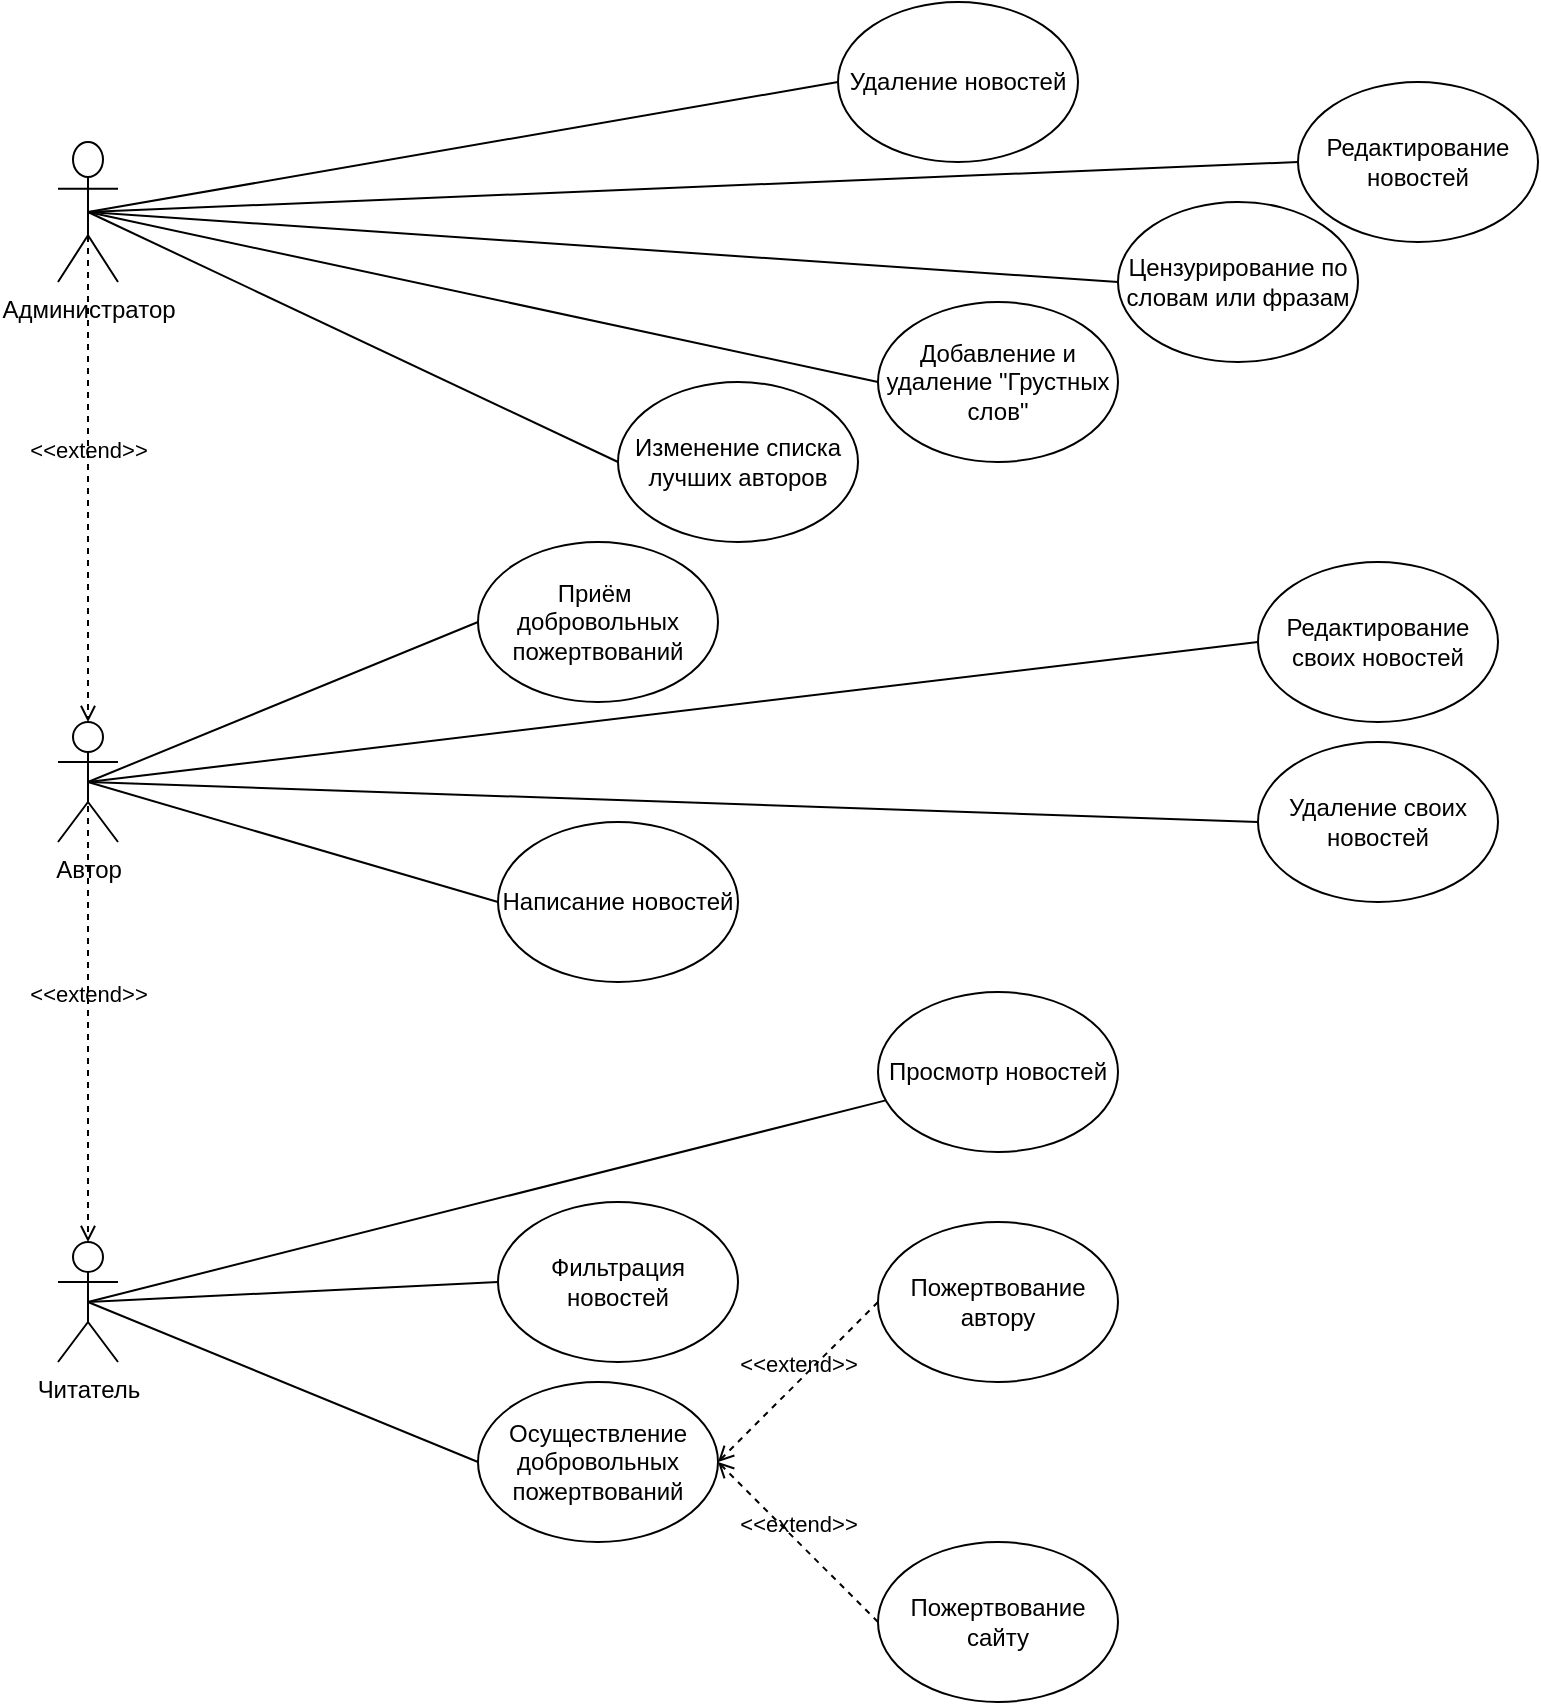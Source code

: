 <mxfile version="14.6.12" type="device"><diagram id="FjxDnnqk1fBWox1TciAd" name="Страница 1"><mxGraphModel dx="1422" dy="794" grid="1" gridSize="10" guides="1" tooltips="1" connect="1" arrows="1" fold="1" page="1" pageScale="1" pageWidth="827" pageHeight="1169" math="0" shadow="0"><root><mxCell id="0"/><mxCell id="1" parent="0"/><mxCell id="5-7WPENB4FjBxCnOiQCS-1" value="Администратор" style="shape=umlActor;verticalLabelPosition=bottom;verticalAlign=top;html=1;outlineConnect=0;" vertex="1" parent="1"><mxGeometry x="50" y="80" width="30" height="70" as="geometry"/></mxCell><mxCell id="5-7WPENB4FjBxCnOiQCS-2" value="Автор" style="shape=umlActor;verticalLabelPosition=bottom;verticalAlign=top;html=1;outlineConnect=0;" vertex="1" parent="1"><mxGeometry x="50" y="370" width="30" height="60" as="geometry"/></mxCell><mxCell id="5-7WPENB4FjBxCnOiQCS-3" value="Читатель" style="shape=umlActor;verticalLabelPosition=bottom;verticalAlign=top;html=1;outlineConnect=0;" vertex="1" parent="1"><mxGeometry x="50" y="630" width="30" height="60" as="geometry"/></mxCell><mxCell id="5-7WPENB4FjBxCnOiQCS-5" value="&amp;lt;&amp;lt;extend&amp;gt;&amp;gt;" style="html=1;verticalAlign=bottom;labelBackgroundColor=none;endArrow=open;endFill=0;dashed=1;exitX=0.5;exitY=0.5;exitDx=0;exitDy=0;exitPerimeter=0;" edge="1" parent="1" source="5-7WPENB4FjBxCnOiQCS-1" target="5-7WPENB4FjBxCnOiQCS-2"><mxGeometry width="160" relative="1" as="geometry"><mxPoint x="60" y="410" as="sourcePoint"/><mxPoint x="130" y="340" as="targetPoint"/></mxGeometry></mxCell><mxCell id="5-7WPENB4FjBxCnOiQCS-6" value="&amp;lt;&amp;lt;extend&amp;gt;&amp;gt;" style="html=1;verticalAlign=bottom;labelBackgroundColor=none;endArrow=open;endFill=0;dashed=1;exitX=0.5;exitY=0.5;exitDx=0;exitDy=0;exitPerimeter=0;entryX=0.5;entryY=0;entryDx=0;entryDy=0;entryPerimeter=0;" edge="1" parent="1" source="5-7WPENB4FjBxCnOiQCS-2" target="5-7WPENB4FjBxCnOiQCS-3"><mxGeometry width="160" relative="1" as="geometry"><mxPoint x="330" y="390" as="sourcePoint"/><mxPoint x="490" y="390" as="targetPoint"/></mxGeometry></mxCell><mxCell id="5-7WPENB4FjBxCnOiQCS-7" value="" style="endArrow=none;html=1;exitX=0.5;exitY=0.5;exitDx=0;exitDy=0;exitPerimeter=0;" edge="1" parent="1" source="5-7WPENB4FjBxCnOiQCS-3" target="5-7WPENB4FjBxCnOiQCS-8"><mxGeometry width="50" height="50" relative="1" as="geometry"><mxPoint x="390" y="420" as="sourcePoint"/><mxPoint x="440" y="370" as="targetPoint"/></mxGeometry></mxCell><mxCell id="5-7WPENB4FjBxCnOiQCS-8" value="Просмотр новостей" style="ellipse;whiteSpace=wrap;html=1;" vertex="1" parent="1"><mxGeometry x="460" y="505" width="120" height="80" as="geometry"/></mxCell><mxCell id="5-7WPENB4FjBxCnOiQCS-9" value="Фильтрация новостей" style="ellipse;whiteSpace=wrap;html=1;" vertex="1" parent="1"><mxGeometry x="270" y="610" width="120" height="80" as="geometry"/></mxCell><mxCell id="5-7WPENB4FjBxCnOiQCS-10" value="" style="endArrow=none;html=1;entryX=0;entryY=0.5;entryDx=0;entryDy=0;exitX=0.5;exitY=0.5;exitDx=0;exitDy=0;exitPerimeter=0;" edge="1" parent="1" source="5-7WPENB4FjBxCnOiQCS-3" target="5-7WPENB4FjBxCnOiQCS-9"><mxGeometry width="50" height="50" relative="1" as="geometry"><mxPoint x="140" y="690" as="sourcePoint"/><mxPoint x="440" y="370" as="targetPoint"/></mxGeometry></mxCell><mxCell id="5-7WPENB4FjBxCnOiQCS-11" value="Осуществление&lt;br&gt;добровольных&lt;br&gt;пожертвований" style="ellipse;whiteSpace=wrap;html=1;" vertex="1" parent="1"><mxGeometry x="260" y="700" width="120" height="80" as="geometry"/></mxCell><mxCell id="5-7WPENB4FjBxCnOiQCS-12" value="" style="endArrow=none;html=1;entryX=0.5;entryY=0.5;entryDx=0;entryDy=0;entryPerimeter=0;exitX=0;exitY=0.5;exitDx=0;exitDy=0;" edge="1" parent="1" source="5-7WPENB4FjBxCnOiQCS-11" target="5-7WPENB4FjBxCnOiQCS-3"><mxGeometry width="50" height="50" relative="1" as="geometry"><mxPoint x="190" y="710" as="sourcePoint"/><mxPoint x="440" y="400" as="targetPoint"/></mxGeometry></mxCell><mxCell id="5-7WPENB4FjBxCnOiQCS-13" value="Пожертвование автору" style="ellipse;whiteSpace=wrap;html=1;" vertex="1" parent="1"><mxGeometry x="460" y="620" width="120" height="80" as="geometry"/></mxCell><mxCell id="5-7WPENB4FjBxCnOiQCS-14" value="Пожертвование&lt;br&gt;сайту" style="ellipse;whiteSpace=wrap;html=1;" vertex="1" parent="1"><mxGeometry x="460" y="780" width="120" height="80" as="geometry"/></mxCell><mxCell id="5-7WPENB4FjBxCnOiQCS-15" value="&amp;lt;&amp;lt;extend&amp;gt;&amp;gt;" style="html=1;verticalAlign=bottom;labelBackgroundColor=none;endArrow=open;endFill=0;dashed=1;exitX=0;exitY=0.5;exitDx=0;exitDy=0;entryX=1;entryY=0.5;entryDx=0;entryDy=0;" edge="1" parent="1" source="5-7WPENB4FjBxCnOiQCS-13" target="5-7WPENB4FjBxCnOiQCS-11"><mxGeometry width="160" relative="1" as="geometry"><mxPoint x="330" y="410" as="sourcePoint"/><mxPoint x="490" y="410" as="targetPoint"/></mxGeometry></mxCell><mxCell id="5-7WPENB4FjBxCnOiQCS-16" value="&amp;lt;&amp;lt;extend&amp;gt;&amp;gt;" style="html=1;verticalAlign=bottom;labelBackgroundColor=none;endArrow=open;endFill=0;dashed=1;entryX=1;entryY=0.5;entryDx=0;entryDy=0;exitX=0;exitY=0.5;exitDx=0;exitDy=0;" edge="1" parent="1" source="5-7WPENB4FjBxCnOiQCS-14" target="5-7WPENB4FjBxCnOiQCS-11"><mxGeometry width="160" relative="1" as="geometry"><mxPoint x="330" y="410" as="sourcePoint"/><mxPoint x="490" y="410" as="targetPoint"/></mxGeometry></mxCell><mxCell id="5-7WPENB4FjBxCnOiQCS-17" value="Приём&amp;nbsp; добровольных пожертвований" style="ellipse;whiteSpace=wrap;html=1;" vertex="1" parent="1"><mxGeometry x="260" y="280" width="120" height="80" as="geometry"/></mxCell><mxCell id="5-7WPENB4FjBxCnOiQCS-18" value="Написание новостей" style="ellipse;whiteSpace=wrap;html=1;" vertex="1" parent="1"><mxGeometry x="270" y="420" width="120" height="80" as="geometry"/></mxCell><mxCell id="5-7WPENB4FjBxCnOiQCS-19" value="Редактирование своих новостей" style="ellipse;whiteSpace=wrap;html=1;" vertex="1" parent="1"><mxGeometry x="650" y="290" width="120" height="80" as="geometry"/></mxCell><mxCell id="5-7WPENB4FjBxCnOiQCS-20" value="Удаление своих новостей" style="ellipse;whiteSpace=wrap;html=1;" vertex="1" parent="1"><mxGeometry x="650" y="380" width="120" height="80" as="geometry"/></mxCell><mxCell id="5-7WPENB4FjBxCnOiQCS-21" value="" style="endArrow=none;html=1;exitX=0;exitY=0.5;exitDx=0;exitDy=0;entryX=0.5;entryY=0.5;entryDx=0;entryDy=0;entryPerimeter=0;" edge="1" parent="1" source="5-7WPENB4FjBxCnOiQCS-18" target="5-7WPENB4FjBxCnOiQCS-2"><mxGeometry width="50" height="50" relative="1" as="geometry"><mxPoint x="390" y="510" as="sourcePoint"/><mxPoint x="440" y="460" as="targetPoint"/></mxGeometry></mxCell><mxCell id="5-7WPENB4FjBxCnOiQCS-22" value="" style="endArrow=none;html=1;entryX=0;entryY=0.5;entryDx=0;entryDy=0;exitX=0.5;exitY=0.5;exitDx=0;exitDy=0;exitPerimeter=0;" edge="1" parent="1" source="5-7WPENB4FjBxCnOiQCS-2" target="5-7WPENB4FjBxCnOiQCS-20"><mxGeometry width="50" height="50" relative="1" as="geometry"><mxPoint x="130" y="350" as="sourcePoint"/><mxPoint x="440" y="460" as="targetPoint"/></mxGeometry></mxCell><mxCell id="5-7WPENB4FjBxCnOiQCS-26" value="" style="endArrow=none;html=1;exitX=0;exitY=0.5;exitDx=0;exitDy=0;entryX=0.5;entryY=0.5;entryDx=0;entryDy=0;entryPerimeter=0;" edge="1" parent="1" source="5-7WPENB4FjBxCnOiQCS-19" target="5-7WPENB4FjBxCnOiQCS-2"><mxGeometry width="50" height="50" relative="1" as="geometry"><mxPoint x="390" y="510" as="sourcePoint"/><mxPoint x="440" y="460" as="targetPoint"/></mxGeometry></mxCell><mxCell id="5-7WPENB4FjBxCnOiQCS-27" value="" style="endArrow=none;html=1;entryX=0;entryY=0.5;entryDx=0;entryDy=0;exitX=0.5;exitY=0.5;exitDx=0;exitDy=0;exitPerimeter=0;" edge="1" parent="1" source="5-7WPENB4FjBxCnOiQCS-2" target="5-7WPENB4FjBxCnOiQCS-17"><mxGeometry width="50" height="50" relative="1" as="geometry"><mxPoint x="390" y="510" as="sourcePoint"/><mxPoint x="440" y="460" as="targetPoint"/></mxGeometry></mxCell><mxCell id="5-7WPENB4FjBxCnOiQCS-28" value="Удаление новостей" style="ellipse;whiteSpace=wrap;html=1;" vertex="1" parent="1"><mxGeometry x="440" y="10" width="120" height="80" as="geometry"/></mxCell><mxCell id="5-7WPENB4FjBxCnOiQCS-29" value="Редактирование новостей" style="ellipse;whiteSpace=wrap;html=1;" vertex="1" parent="1"><mxGeometry x="670" y="50" width="120" height="80" as="geometry"/></mxCell><mxCell id="5-7WPENB4FjBxCnOiQCS-30" value="Цензурирование по словам или фразам" style="ellipse;whiteSpace=wrap;html=1;" vertex="1" parent="1"><mxGeometry x="580" y="110" width="120" height="80" as="geometry"/></mxCell><mxCell id="5-7WPENB4FjBxCnOiQCS-31" value="" style="endArrow=none;html=1;exitX=0.5;exitY=0.5;exitDx=0;exitDy=0;exitPerimeter=0;entryX=0;entryY=0.5;entryDx=0;entryDy=0;" edge="1" parent="1" source="5-7WPENB4FjBxCnOiQCS-1" target="5-7WPENB4FjBxCnOiQCS-28"><mxGeometry width="50" height="50" relative="1" as="geometry"><mxPoint x="390" y="400" as="sourcePoint"/><mxPoint x="440" y="350" as="targetPoint"/></mxGeometry></mxCell><mxCell id="5-7WPENB4FjBxCnOiQCS-32" value="" style="endArrow=none;html=1;entryX=0;entryY=0.5;entryDx=0;entryDy=0;exitX=0.5;exitY=0.5;exitDx=0;exitDy=0;exitPerimeter=0;" edge="1" parent="1" source="5-7WPENB4FjBxCnOiQCS-1" target="5-7WPENB4FjBxCnOiQCS-29"><mxGeometry width="50" height="50" relative="1" as="geometry"><mxPoint x="450" y="280" as="sourcePoint"/><mxPoint x="500" y="230" as="targetPoint"/></mxGeometry></mxCell><mxCell id="5-7WPENB4FjBxCnOiQCS-33" value="" style="endArrow=none;html=1;exitX=0;exitY=0.5;exitDx=0;exitDy=0;entryX=0.5;entryY=0.5;entryDx=0;entryDy=0;entryPerimeter=0;" edge="1" parent="1" source="5-7WPENB4FjBxCnOiQCS-30" target="5-7WPENB4FjBxCnOiQCS-1"><mxGeometry width="50" height="50" relative="1" as="geometry"><mxPoint x="470" y="240" as="sourcePoint"/><mxPoint x="520" y="190" as="targetPoint"/></mxGeometry></mxCell><mxCell id="5-7WPENB4FjBxCnOiQCS-34" value="Добавление и удаление &quot;Грустных слов&quot;" style="ellipse;whiteSpace=wrap;html=1;" vertex="1" parent="1"><mxGeometry x="460" y="160" width="120" height="80" as="geometry"/></mxCell><mxCell id="5-7WPENB4FjBxCnOiQCS-35" value="Изменение списка лучших авторов" style="ellipse;whiteSpace=wrap;html=1;" vertex="1" parent="1"><mxGeometry x="330" y="200" width="120" height="80" as="geometry"/></mxCell><mxCell id="5-7WPENB4FjBxCnOiQCS-36" value="" style="endArrow=none;html=1;entryX=0;entryY=0.5;entryDx=0;entryDy=0;exitX=0.5;exitY=0.5;exitDx=0;exitDy=0;exitPerimeter=0;" edge="1" parent="1" source="5-7WPENB4FjBxCnOiQCS-1" target="5-7WPENB4FjBxCnOiQCS-35"><mxGeometry width="50" height="50" relative="1" as="geometry"><mxPoint x="390" y="370" as="sourcePoint"/><mxPoint x="440" y="320" as="targetPoint"/></mxGeometry></mxCell><mxCell id="5-7WPENB4FjBxCnOiQCS-37" value="" style="endArrow=none;html=1;entryX=0;entryY=0.5;entryDx=0;entryDy=0;exitX=0.5;exitY=0.5;exitDx=0;exitDy=0;exitPerimeter=0;" edge="1" parent="1" source="5-7WPENB4FjBxCnOiQCS-1" target="5-7WPENB4FjBxCnOiQCS-34"><mxGeometry width="50" height="50" relative="1" as="geometry"><mxPoint x="390" y="370" as="sourcePoint"/><mxPoint x="440" y="320" as="targetPoint"/></mxGeometry></mxCell></root></mxGraphModel></diagram></mxfile>